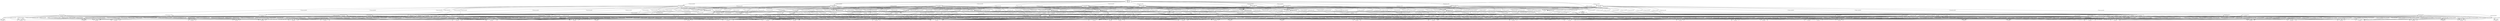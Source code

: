 digraph G {
	rankdir=TB;
	0 [label = "(B, A, C)\n(-, 2(a) + (b), -)\n(0, 0, 0)" shape=box];
	1 [label = "((a), (a) + (b), (a))\n(1, 0, 3)" shape=box];
	2 [label = "((a), (a) + (b), (b))\n(1, 0, 3)" shape=box];
	3 [label = "((a), (a) + (b), (c))\n(1, 0, 3)" shape=box];
	4 [label = "((b), (a) + (b), (a))\n(1, 0, 3)" shape=box];
	5 [label = "((b), (a) + (b), (b))\n(1, 0, 3)" shape=box];
	6 [label = "((b), (a) + (b), (c))\n(1, 0, 3)" shape=box];
	7 [label = "((c), (a) + (b), (a))\n(1, 0, 3)" shape=box];
	8 [label = "((c), (a) + (b), (b))\n(1, 0, 3)" shape=box];
	9 [label = "((c), (a) + (b), (c))\n(1, 0, 3)" shape=box];
	10 [label = "((a), 2(a), (a))\n(1, 0, 3)" shape=box];
	11 [label = "((a), 2(a), (b))\n(1, 0, 3)" shape=box];
	12 [label = "((a), 2(a), (c))\n(1, 0, 3)" shape=box];
	13 [label = "((b), 2(a), (a))\n(1, 0, 3)" shape=box];
	14 [label = "((b), 2(a), (b))\n(1, 0, 3)" shape=box];
	15 [label = "((b), 2(a), (c))\n(1, 0, 3)" shape=box];
	16 [label = "((c), 2(a), (a))\n(1, 0, 3)" shape=box];
	17 [label = "((c), 2(a), (b))\n(1, 0, 3)" shape=box];
	18 [label = "((c), 2(a), (c))\n(1, 0, 3)" shape=box];
	19 [label = "(2(a), (b), 2(a))\n(1, 0, 3)" shape=box];
	20 [label = "(2(a), (b), (a) + (b))\n(1, 0, 3)" shape=box];
	21 [label = "(2(a), (b), (a) + (c))\n(1, 0, 3)" shape=box];
	22 [label = "((a) + (b), (b), 2(a))\n(1, 0, 3)" shape=box];
	23 [label = "((a) + (b), (b), (a) + (b))\n(1, 0, 3)" shape=box];
	24 [label = "((a) + (b), (b), (a) + (c))\n(1, 0, 3)" shape=box];
	25 [label = "((a) + (c), (b), 2(a))\n(1, 0, 3)" shape=box];
	26 [label = "((a) + (c), (b), (a) + (b))\n(1, 0, 3)" shape=box];
	27 [label = "((a) + (c), (b), (a) + (c))\n(1, 0, 3)" shape=box];
	28 [label = "(2(a), (a), (a) + (b))\n(1, 0, 3)" shape=box];
	29 [label = "(2(a), (a), (a) + (c))\n(1, 0, 3)" shape=box];
	30 [label = "((a) + (b), (a), 2(a))\n(1, 0, 3)" shape=box];
	31 [label = "((a) + (b), (a), (a) + (b))\n(1, 0, 3)" shape=box];
	32 [label = "((a) + (b), (a), (a) + (c))\n(1, 0, 3)" shape=box];
	33 [label = "((a) + (c), (a), 2(a))\n(1, 0, 3)" shape=box];
	34 [label = "((a) + (c), (a), (a) + (b))\n(1, 0, 3)" shape=box];
	35 [label = "((a) + (c), (a), (a) + (c))\n(1, 0, 3)" shape=box];
	36 [label = "(2(a), (b), 2(b))\n(1, 0, 3)" shape=box];
	37 [label = "(2(a), (b), (b) + (c))\n(1, 0, 3)" shape=box];
	38 [label = "((a) + (b), (b), 2(b))\n(1, 0, 3)" shape=box];
	39 [label = "((a) + (b), (b), (b) + (c))\n(1, 0, 3)" shape=box];
	40 [label = "((a) + (c), (b), 2(b))\n(1, 0, 3)" shape=box];
	41 [label = "((a) + (c), (b), (b) + (c))\n(1, 0, 3)" shape=box];
	42 [label = "(2(a), (a), (b) + (c))\n(1, 0, 3)" shape=box];
	43 [label = "((a) + (b), (a), 2(b))\n(1, 0, 3)" shape=box];
	44 [label = "((a) + (b), (a), (b) + (c))\n(1, 0, 3)" shape=box];
	45 [label = "((a) + (c), (a), 2(b))\n(1, 0, 3)" shape=box];
	46 [label = "((a) + (c), (a), (b) + (c))\n(1, 0, 3)" shape=box];
	47 [label = "(2(a), (b), 2(c))\n(1, 0, 3)" shape=box];
	48 [label = "((a) + (b), (b), 2(c))\n(1, 0, 3)" shape=box];
	49 [label = "((a) + (c), (b), 2(c))\n(1, 0, 3)" shape=box];
	50 [label = "((a) + (b), (a), 2(c))\n(1, 0, 3)" shape=box];
	51 [label = "((a) + (c), (a), 2(c))\n(1, 0, 3)" shape=box];
	52 [label = "(2(b), (b), 2(a))\n(1, 0, 3)" shape=box];
	53 [label = "(2(b), (b), (a) + (b))\n(1, 0, 3)" shape=box];
	54 [label = "(2(b), (b), (a) + (c))\n(1, 0, 3)" shape=box];
	55 [label = "((b) + (c), (b), 2(a))\n(1, 0, 3)" shape=box];
	56 [label = "((b) + (c), (b), (a) + (b))\n(1, 0, 3)" shape=box];
	57 [label = "((b) + (c), (b), (a) + (c))\n(1, 0, 3)" shape=box];
	58 [label = "(2(b), (a), (a) + (b))\n(1, 0, 3)" shape=box];
	59 [label = "(2(b), (a), (a) + (c))\n(1, 0, 3)" shape=box];
	60 [label = "((b) + (c), (a), 2(a))\n(1, 0, 3)" shape=box];
	61 [label = "((b) + (c), (a), (a) + (b))\n(1, 0, 3)" shape=box];
	62 [label = "((b) + (c), (a), (a) + (c))\n(1, 0, 3)" shape=box];
	63 [label = "(2(b), (b), 2(b))\n(1, 0, 3)" shape=box];
	64 [label = "(2(b), (b), (b) + (c))\n(1, 0, 3)" shape=box];
	65 [label = "((b) + (c), (b), 2(b))\n(1, 0, 3)" shape=box];
	66 [label = "((b) + (c), (b), (b) + (c))\n(1, 0, 3)" shape=box];
	67 [label = "(2(b), (a), (b) + (c))\n(1, 0, 3)" shape=box];
	68 [label = "((b) + (c), (a), 2(b))\n(1, 0, 3)" shape=box];
	69 [label = "((b) + (c), (a), (b) + (c))\n(1, 0, 3)" shape=box];
	70 [label = "(2(b), (b), 2(c))\n(1, 0, 3)" shape=box];
	71 [label = "((b) + (c), (b), 2(c))\n(1, 0, 3)" shape=box];
	72 [label = "((b) + (c), (a), 2(c))\n(1, 0, 3)" shape=box];
	73 [label = "(2(c), (b), 2(a))\n(1, 0, 3)" shape=box];
	74 [label = "(2(c), (b), (a) + (b))\n(1, 0, 3)" shape=box];
	75 [label = "(2(c), (b), (a) + (c))\n(1, 0, 3)" shape=box];
	76 [label = "(2(c), (a), (a) + (b))\n(1, 0, 3)" shape=box];
	77 [label = "(2(c), (a), (a) + (c))\n(1, 0, 3)" shape=box];
	78 [label = "(2(c), (b), 2(b))\n(1, 0, 3)" shape=box];
	79 [label = "(2(c), (b), (b) + (c))\n(1, 0, 3)" shape=box];
	80 [label = "(2(c), (a), (b) + (c))\n(1, 0, 3)" shape=box];
	81 [label = "(2(c), (b), 2(c))\n(1, 0, 3)" shape=box];
	82 [label = "(3(a), -, 3(a))\n(1, 0, 3)" shape=box];
	83 [label = "(3(a), -, 2(a) + (b))\n(1, 0, 3)" shape=box];
	84 [label = "(3(a), -, 2(a) + (c))\n(1, 0, 3)" shape=box];
	85 [label = "(2(a) + (b), -, 3(a))\n(1, 0, 3)" shape=box];
	86 [label = "(2(a) + (b), -, 2(a) + (b))\n(1, 0, 3)" shape=box];
	87 [label = "(2(a) + (b), -, 2(a) + (c))\n(1, 0, 3)" shape=box];
	88 [label = "(2(a) + (c), -, 3(a))\n(1, 0, 3)" shape=box];
	89 [label = "(2(a) + (c), -, 2(a) + (b))\n(1, 0, 3)" shape=box];
	90 [label = "(2(a) + (c), -, 2(a) + (c))\n(1, 0, 3)" shape=box];
	91 [label = "(3(a), -, (a) + (b) + (c))\n(1, 0, 3)" shape=box];
	92 [label = "(2(a) + (b), -, (a) + (b) + (c))\n(1, 0, 3)" shape=box];
	93 [label = "(2(a) + (c), -, (a) + (b) + (c))\n(1, 0, 3)" shape=box];
	94 [label = "((a) + (b) + (c), -, 3(a))\n(1, 0, 3)" shape=box];
	95 [label = "((a) + (b) + (c), -, 2(a) + (b))\n(1, 0, 3)" shape=box];
	96 [label = "((a) + (b) + (c), -, 2(a) + (c))\n(1, 0, 3)" shape=box];
	97 [label = "((a) + (b) + (c), -, (a) + (b) + (c))\n(1, 0, 3)" shape=box];
	98 [label = "(3(a), -, 3(b))\n(1, 0, 3)" shape=box];
	99 [label = "(3(a), -, 2(b) + (c))\n(1, 0, 3)" shape=box];
	100 [label = "(2(a) + (b), -, 3(b))\n(1, 0, 3)" shape=box];
	101 [label = "(2(a) + (b), -, 2(b) + (c))\n(1, 0, 3)" shape=box];
	102 [label = "(2(a) + (c), -, 3(b))\n(1, 0, 3)" shape=box];
	103 [label = "(2(a) + (c), -, 2(b) + (c))\n(1, 0, 3)" shape=box];
	104 [label = "((a) + (b) + (c), -, 3(b))\n(1, 0, 3)" shape=box];
	105 [label = "((a) + (b) + (c), -, 2(b) + (c))\n(1, 0, 3)" shape=box];
	106 [label = "(3(a), -, 3(c))\n(1, 0, 3)" shape=box];
	107 [label = "(2(a) + (b), -, 3(c))\n(1, 0, 3)" shape=box];
	108 [label = "(2(a) + (c), -, 3(c))\n(1, 0, 3)" shape=box];
	109 [label = "((a) + (b) + (c), -, 3(c))\n(1, 0, 3)" shape=box];
	110 [label = "(3(b), -, 3(a))\n(1, 0, 3)" shape=box];
	111 [label = "(3(b), -, 2(a) + (b))\n(1, 0, 3)" shape=box];
	112 [label = "(3(b), -, 2(a) + (c))\n(1, 0, 3)" shape=box];
	113 [label = "(2(b) + (c), -, 3(a))\n(1, 0, 3)" shape=box];
	114 [label = "(2(b) + (c), -, 2(a) + (b))\n(1, 0, 3)" shape=box];
	115 [label = "(2(b) + (c), -, 2(a) + (c))\n(1, 0, 3)" shape=box];
	116 [label = "(3(b), -, (a) + (b) + (c))\n(1, 0, 3)" shape=box];
	117 [label = "(2(b) + (c), -, (a) + (b) + (c))\n(1, 0, 3)" shape=box];
	118 [label = "(3(b), -, 3(b))\n(1, 0, 3)" shape=box];
	119 [label = "(3(b), -, 2(b) + (c))\n(1, 0, 3)" shape=box];
	120 [label = "(2(b) + (c), -, 3(b))\n(1, 0, 3)" shape=box];
	121 [label = "(2(b) + (c), -, 2(b) + (c))\n(1, 0, 3)" shape=box];
	122 [label = "(3(b), -, 3(c))\n(1, 0, 3)" shape=box];
	123 [label = "(2(b) + (c), -, 3(c))\n(1, 0, 3)" shape=box];
	124 [label = "(3(c), -, 3(a))\n(1, 0, 3)" shape=box];
	125 [label = "(3(c), -, 2(a) + (b))\n(1, 0, 3)" shape=box];
	126 [label = "(3(c), -, 2(a) + (c))\n(1, 0, 3)" shape=box];
	127 [label = "(3(c), -, (a) + (b) + (c))\n(1, 0, 3)" shape=box];
	128 [label = "(3(c), -, 3(b))\n(1, 0, 3)" shape=box];
	129 [label = "(3(c), -, 2(b) + (c))\n(1, 0, 3)" shape=box];
	130 [label = "(3(c), -, 3(c))\n(1, 0, 3)" shape=box];
	0 -> 1 [label = "(T, (a/x, a/y, a/z))/2"];
	0 -> 2 [label = "(T, (a/x, a/y, b/z))/2"];
	0 -> 3 [label = "(T, (a/x, a/y, c/z))/2"];
	0 -> 4 [label = "(T, (a/x, b/y, a/z))/2"];
	0 -> 5 [label = "(T, (a/x, b/y, b/z))/2"];
	0 -> 6 [label = "(T, (a/x, b/y, c/z))/2"];
	0 -> 7 [label = "(T, (a/x, c/y, a/z))/2"];
	0 -> 8 [label = "(T, (a/x, c/y, b/z))/2"];
	0 -> 9 [label = "(T, (a/x, c/y, c/z))/2"];
	0 -> 10 [label = "(T, (b/x, a/y, a/z))/2"];
	0 -> 11 [label = "(T, (b/x, a/y, b/z))/2"];
	0 -> 12 [label = "(T, (b/x, a/y, c/z))/2"];
	0 -> 13 [label = "(T, (b/x, b/y, a/z))/2"];
	0 -> 14 [label = "(T, (b/x, b/y, b/z))/2"];
	0 -> 15 [label = "(T, (b/x, b/y, c/z))/2"];
	0 -> 16 [label = "(T, (b/x, c/y, a/z))/2"];
	0 -> 17 [label = "(T, (b/x, c/y, b/z))/2"];
	0 -> 18 [label = "(T, (b/x, c/y, c/z))/2"];
	1 -> 19 [label = "(T, (a/x, a/y, a/z))/3"];
	1 -> 20 [label = "(T, (a/x, a/y, b/z))/3"];
	1 -> 21 [label = "(T, (a/x, a/y, c/z))/3"];
	1 -> 22 [label = "(T, (a/x, b/y, a/z))/3"];
	1 -> 23 [label = "(T, (a/x, b/y, b/z))/3"];
	1 -> 24 [label = "(T, (a/x, b/y, c/z))/3"];
	1 -> 25 [label = "(T, (a/x, c/y, a/z))/3"];
	1 -> 26 [label = "(T, (a/x, c/y, b/z))/3"];
	1 -> 27 [label = "(T, (a/x, c/y, c/z))/3"];
	1 -> 10 [label = "(T, (b/x, a/y, a/z))/3"];
	1 -> 28 [label = "(T, (b/x, a/y, b/z))/3"];
	1 -> 29 [label = "(T, (b/x, a/y, c/z))/3"];
	1 -> 30 [label = "(T, (b/x, b/y, a/z))/3"];
	1 -> 31 [label = "(T, (b/x, b/y, b/z))/3"];
	1 -> 32 [label = "(T, (b/x, b/y, c/z))/3"];
	1 -> 33 [label = "(T, (b/x, c/y, a/z))/3"];
	1 -> 34 [label = "(T, (b/x, c/y, b/z))/3"];
	1 -> 35 [label = "(T, (b/x, c/y, c/z))/3"];
	2 -> 20 [label = "(T, (a/x, a/y, a/z))/3"];
	2 -> 36 [label = "(T, (a/x, a/y, b/z))/3"];
	2 -> 37 [label = "(T, (a/x, a/y, c/z))/3"];
	2 -> 23 [label = "(T, (a/x, b/y, a/z))/3"];
	2 -> 38 [label = "(T, (a/x, b/y, b/z))/3"];
	2 -> 39 [label = "(T, (a/x, b/y, c/z))/3"];
	2 -> 26 [label = "(T, (a/x, c/y, a/z))/3"];
	2 -> 40 [label = "(T, (a/x, c/y, b/z))/3"];
	2 -> 41 [label = "(T, (a/x, c/y, c/z))/3"];
	2 -> 28 [label = "(T, (b/x, a/y, a/z))/3"];
	2 -> 11 [label = "(T, (b/x, a/y, b/z))/3"];
	2 -> 42 [label = "(T, (b/x, a/y, c/z))/3"];
	2 -> 31 [label = "(T, (b/x, b/y, a/z))/3"];
	2 -> 43 [label = "(T, (b/x, b/y, b/z))/3"];
	2 -> 44 [label = "(T, (b/x, b/y, c/z))/3"];
	2 -> 34 [label = "(T, (b/x, c/y, a/z))/3"];
	2 -> 45 [label = "(T, (b/x, c/y, b/z))/3"];
	2 -> 46 [label = "(T, (b/x, c/y, c/z))/3"];
	3 -> 21 [label = "(T, (a/x, a/y, a/z))/3"];
	3 -> 37 [label = "(T, (a/x, a/y, b/z))/3"];
	3 -> 47 [label = "(T, (a/x, a/y, c/z))/3"];
	3 -> 24 [label = "(T, (a/x, b/y, a/z))/3"];
	3 -> 39 [label = "(T, (a/x, b/y, b/z))/3"];
	3 -> 48 [label = "(T, (a/x, b/y, c/z))/3"];
	3 -> 27 [label = "(T, (a/x, c/y, a/z))/3"];
	3 -> 41 [label = "(T, (a/x, c/y, b/z))/3"];
	3 -> 49 [label = "(T, (a/x, c/y, c/z))/3"];
	3 -> 29 [label = "(T, (b/x, a/y, a/z))/3"];
	3 -> 42 [label = "(T, (b/x, a/y, b/z))/3"];
	3 -> 12 [label = "(T, (b/x, a/y, c/z))/3"];
	3 -> 32 [label = "(T, (b/x, b/y, a/z))/3"];
	3 -> 44 [label = "(T, (b/x, b/y, b/z))/3"];
	3 -> 50 [label = "(T, (b/x, b/y, c/z))/3"];
	3 -> 35 [label = "(T, (b/x, c/y, a/z))/3"];
	3 -> 46 [label = "(T, (b/x, c/y, b/z))/3"];
	3 -> 51 [label = "(T, (b/x, c/y, c/z))/3"];
	4 -> 22 [label = "(T, (a/x, a/y, a/z))/3"];
	4 -> 23 [label = "(T, (a/x, a/y, b/z))/3"];
	4 -> 24 [label = "(T, (a/x, a/y, c/z))/3"];
	4 -> 52 [label = "(T, (a/x, b/y, a/z))/3"];
	4 -> 53 [label = "(T, (a/x, b/y, b/z))/3"];
	4 -> 54 [label = "(T, (a/x, b/y, c/z))/3"];
	4 -> 55 [label = "(T, (a/x, c/y, a/z))/3"];
	4 -> 56 [label = "(T, (a/x, c/y, b/z))/3"];
	4 -> 57 [label = "(T, (a/x, c/y, c/z))/3"];
	4 -> 30 [label = "(T, (b/x, a/y, a/z))/3"];
	4 -> 31 [label = "(T, (b/x, a/y, b/z))/3"];
	4 -> 32 [label = "(T, (b/x, a/y, c/z))/3"];
	4 -> 13 [label = "(T, (b/x, b/y, a/z))/3"];
	4 -> 58 [label = "(T, (b/x, b/y, b/z))/3"];
	4 -> 59 [label = "(T, (b/x, b/y, c/z))/3"];
	4 -> 60 [label = "(T, (b/x, c/y, a/z))/3"];
	4 -> 61 [label = "(T, (b/x, c/y, b/z))/3"];
	4 -> 62 [label = "(T, (b/x, c/y, c/z))/3"];
	5 -> 23 [label = "(T, (a/x, a/y, a/z))/3"];
	5 -> 38 [label = "(T, (a/x, a/y, b/z))/3"];
	5 -> 39 [label = "(T, (a/x, a/y, c/z))/3"];
	5 -> 53 [label = "(T, (a/x, b/y, a/z))/3"];
	5 -> 63 [label = "(T, (a/x, b/y, b/z))/3"];
	5 -> 64 [label = "(T, (a/x, b/y, c/z))/3"];
	5 -> 56 [label = "(T, (a/x, c/y, a/z))/3"];
	5 -> 65 [label = "(T, (a/x, c/y, b/z))/3"];
	5 -> 66 [label = "(T, (a/x, c/y, c/z))/3"];
	5 -> 31 [label = "(T, (b/x, a/y, a/z))/3"];
	5 -> 43 [label = "(T, (b/x, a/y, b/z))/3"];
	5 -> 44 [label = "(T, (b/x, a/y, c/z))/3"];
	5 -> 58 [label = "(T, (b/x, b/y, a/z))/3"];
	5 -> 14 [label = "(T, (b/x, b/y, b/z))/3"];
	5 -> 67 [label = "(T, (b/x, b/y, c/z))/3"];
	5 -> 61 [label = "(T, (b/x, c/y, a/z))/3"];
	5 -> 68 [label = "(T, (b/x, c/y, b/z))/3"];
	5 -> 69 [label = "(T, (b/x, c/y, c/z))/3"];
	6 -> 24 [label = "(T, (a/x, a/y, a/z))/3"];
	6 -> 39 [label = "(T, (a/x, a/y, b/z))/3"];
	6 -> 48 [label = "(T, (a/x, a/y, c/z))/3"];
	6 -> 54 [label = "(T, (a/x, b/y, a/z))/3"];
	6 -> 64 [label = "(T, (a/x, b/y, b/z))/3"];
	6 -> 70 [label = "(T, (a/x, b/y, c/z))/3"];
	6 -> 57 [label = "(T, (a/x, c/y, a/z))/3"];
	6 -> 66 [label = "(T, (a/x, c/y, b/z))/3"];
	6 -> 71 [label = "(T, (a/x, c/y, c/z))/3"];
	6 -> 32 [label = "(T, (b/x, a/y, a/z))/3"];
	6 -> 44 [label = "(T, (b/x, a/y, b/z))/3"];
	6 -> 50 [label = "(T, (b/x, a/y, c/z))/3"];
	6 -> 59 [label = "(T, (b/x, b/y, a/z))/3"];
	6 -> 67 [label = "(T, (b/x, b/y, b/z))/3"];
	6 -> 15 [label = "(T, (b/x, b/y, c/z))/3"];
	6 -> 62 [label = "(T, (b/x, c/y, a/z))/3"];
	6 -> 69 [label = "(T, (b/x, c/y, b/z))/3"];
	6 -> 72 [label = "(T, (b/x, c/y, c/z))/3"];
	7 -> 25 [label = "(T, (a/x, a/y, a/z))/3"];
	7 -> 26 [label = "(T, (a/x, a/y, b/z))/3"];
	7 -> 27 [label = "(T, (a/x, a/y, c/z))/3"];
	7 -> 55 [label = "(T, (a/x, b/y, a/z))/3"];
	7 -> 56 [label = "(T, (a/x, b/y, b/z))/3"];
	7 -> 57 [label = "(T, (a/x, b/y, c/z))/3"];
	7 -> 73 [label = "(T, (a/x, c/y, a/z))/3"];
	7 -> 74 [label = "(T, (a/x, c/y, b/z))/3"];
	7 -> 75 [label = "(T, (a/x, c/y, c/z))/3"];
	7 -> 33 [label = "(T, (b/x, a/y, a/z))/3"];
	7 -> 34 [label = "(T, (b/x, a/y, b/z))/3"];
	7 -> 35 [label = "(T, (b/x, a/y, c/z))/3"];
	7 -> 60 [label = "(T, (b/x, b/y, a/z))/3"];
	7 -> 61 [label = "(T, (b/x, b/y, b/z))/3"];
	7 -> 62 [label = "(T, (b/x, b/y, c/z))/3"];
	7 -> 16 [label = "(T, (b/x, c/y, a/z))/3"];
	7 -> 76 [label = "(T, (b/x, c/y, b/z))/3"];
	7 -> 77 [label = "(T, (b/x, c/y, c/z))/3"];
	8 -> 26 [label = "(T, (a/x, a/y, a/z))/3"];
	8 -> 40 [label = "(T, (a/x, a/y, b/z))/3"];
	8 -> 41 [label = "(T, (a/x, a/y, c/z))/3"];
	8 -> 56 [label = "(T, (a/x, b/y, a/z))/3"];
	8 -> 65 [label = "(T, (a/x, b/y, b/z))/3"];
	8 -> 66 [label = "(T, (a/x, b/y, c/z))/3"];
	8 -> 74 [label = "(T, (a/x, c/y, a/z))/3"];
	8 -> 78 [label = "(T, (a/x, c/y, b/z))/3"];
	8 -> 79 [label = "(T, (a/x, c/y, c/z))/3"];
	8 -> 34 [label = "(T, (b/x, a/y, a/z))/3"];
	8 -> 45 [label = "(T, (b/x, a/y, b/z))/3"];
	8 -> 46 [label = "(T, (b/x, a/y, c/z))/3"];
	8 -> 61 [label = "(T, (b/x, b/y, a/z))/3"];
	8 -> 68 [label = "(T, (b/x, b/y, b/z))/3"];
	8 -> 69 [label = "(T, (b/x, b/y, c/z))/3"];
	8 -> 76 [label = "(T, (b/x, c/y, a/z))/3"];
	8 -> 17 [label = "(T, (b/x, c/y, b/z))/3"];
	8 -> 80 [label = "(T, (b/x, c/y, c/z))/3"];
	9 -> 27 [label = "(T, (a/x, a/y, a/z))/3"];
	9 -> 41 [label = "(T, (a/x, a/y, b/z))/3"];
	9 -> 49 [label = "(T, (a/x, a/y, c/z))/3"];
	9 -> 57 [label = "(T, (a/x, b/y, a/z))/3"];
	9 -> 66 [label = "(T, (a/x, b/y, b/z))/3"];
	9 -> 71 [label = "(T, (a/x, b/y, c/z))/3"];
	9 -> 75 [label = "(T, (a/x, c/y, a/z))/3"];
	9 -> 79 [label = "(T, (a/x, c/y, b/z))/3"];
	9 -> 81 [label = "(T, (a/x, c/y, c/z))/3"];
	9 -> 35 [label = "(T, (b/x, a/y, a/z))/3"];
	9 -> 46 [label = "(T, (b/x, a/y, b/z))/3"];
	9 -> 51 [label = "(T, (b/x, a/y, c/z))/3"];
	9 -> 62 [label = "(T, (b/x, b/y, a/z))/3"];
	9 -> 69 [label = "(T, (b/x, b/y, b/z))/3"];
	9 -> 72 [label = "(T, (b/x, b/y, c/z))/3"];
	9 -> 77 [label = "(T, (b/x, c/y, a/z))/3"];
	9 -> 80 [label = "(T, (b/x, c/y, b/z))/3"];
	9 -> 18 [label = "(T, (b/x, c/y, c/z))/3"];
	10 -> 10 [label = "(T, (a/x, a/y, a/z))/3"];
	10 -> 28 [label = "(T, (a/x, a/y, b/z))/3"];
	10 -> 29 [label = "(T, (a/x, a/y, c/z))/3"];
	10 -> 30 [label = "(T, (a/x, b/y, a/z))/3"];
	10 -> 31 [label = "(T, (a/x, b/y, b/z))/3"];
	10 -> 32 [label = "(T, (a/x, b/y, c/z))/3"];
	10 -> 33 [label = "(T, (a/x, c/y, a/z))/3"];
	10 -> 34 [label = "(T, (a/x, c/y, b/z))/3"];
	10 -> 35 [label = "(T, (a/x, c/y, c/z))/3"];
	11 -> 28 [label = "(T, (a/x, a/y, a/z))/3"];
	11 -> 11 [label = "(T, (a/x, a/y, b/z))/3"];
	11 -> 42 [label = "(T, (a/x, a/y, c/z))/3"];
	11 -> 31 [label = "(T, (a/x, b/y, a/z))/3"];
	11 -> 43 [label = "(T, (a/x, b/y, b/z))/3"];
	11 -> 44 [label = "(T, (a/x, b/y, c/z))/3"];
	11 -> 34 [label = "(T, (a/x, c/y, a/z))/3"];
	11 -> 45 [label = "(T, (a/x, c/y, b/z))/3"];
	11 -> 46 [label = "(T, (a/x, c/y, c/z))/3"];
	12 -> 29 [label = "(T, (a/x, a/y, a/z))/3"];
	12 -> 42 [label = "(T, (a/x, a/y, b/z))/3"];
	12 -> 12 [label = "(T, (a/x, a/y, c/z))/3"];
	12 -> 32 [label = "(T, (a/x, b/y, a/z))/3"];
	12 -> 44 [label = "(T, (a/x, b/y, b/z))/3"];
	12 -> 50 [label = "(T, (a/x, b/y, c/z))/3"];
	12 -> 35 [label = "(T, (a/x, c/y, a/z))/3"];
	12 -> 46 [label = "(T, (a/x, c/y, b/z))/3"];
	12 -> 51 [label = "(T, (a/x, c/y, c/z))/3"];
	13 -> 30 [label = "(T, (a/x, a/y, a/z))/3"];
	13 -> 31 [label = "(T, (a/x, a/y, b/z))/3"];
	13 -> 32 [label = "(T, (a/x, a/y, c/z))/3"];
	13 -> 13 [label = "(T, (a/x, b/y, a/z))/3"];
	13 -> 58 [label = "(T, (a/x, b/y, b/z))/3"];
	13 -> 59 [label = "(T, (a/x, b/y, c/z))/3"];
	13 -> 60 [label = "(T, (a/x, c/y, a/z))/3"];
	13 -> 61 [label = "(T, (a/x, c/y, b/z))/3"];
	13 -> 62 [label = "(T, (a/x, c/y, c/z))/3"];
	14 -> 31 [label = "(T, (a/x, a/y, a/z))/3"];
	14 -> 43 [label = "(T, (a/x, a/y, b/z))/3"];
	14 -> 44 [label = "(T, (a/x, a/y, c/z))/3"];
	14 -> 58 [label = "(T, (a/x, b/y, a/z))/3"];
	14 -> 14 [label = "(T, (a/x, b/y, b/z))/3"];
	14 -> 67 [label = "(T, (a/x, b/y, c/z))/3"];
	14 -> 61 [label = "(T, (a/x, c/y, a/z))/3"];
	14 -> 68 [label = "(T, (a/x, c/y, b/z))/3"];
	14 -> 69 [label = "(T, (a/x, c/y, c/z))/3"];
	15 -> 32 [label = "(T, (a/x, a/y, a/z))/3"];
	15 -> 44 [label = "(T, (a/x, a/y, b/z))/3"];
	15 -> 50 [label = "(T, (a/x, a/y, c/z))/3"];
	15 -> 59 [label = "(T, (a/x, b/y, a/z))/3"];
	15 -> 67 [label = "(T, (a/x, b/y, b/z))/3"];
	15 -> 15 [label = "(T, (a/x, b/y, c/z))/3"];
	15 -> 62 [label = "(T, (a/x, c/y, a/z))/3"];
	15 -> 69 [label = "(T, (a/x, c/y, b/z))/3"];
	15 -> 72 [label = "(T, (a/x, c/y, c/z))/3"];
	16 -> 33 [label = "(T, (a/x, a/y, a/z))/3"];
	16 -> 34 [label = "(T, (a/x, a/y, b/z))/3"];
	16 -> 35 [label = "(T, (a/x, a/y, c/z))/3"];
	16 -> 60 [label = "(T, (a/x, b/y, a/z))/3"];
	16 -> 61 [label = "(T, (a/x, b/y, b/z))/3"];
	16 -> 62 [label = "(T, (a/x, b/y, c/z))/3"];
	16 -> 16 [label = "(T, (a/x, c/y, a/z))/3"];
	16 -> 76 [label = "(T, (a/x, c/y, b/z))/3"];
	16 -> 77 [label = "(T, (a/x, c/y, c/z))/3"];
	17 -> 34 [label = "(T, (a/x, a/y, a/z))/3"];
	17 -> 45 [label = "(T, (a/x, a/y, b/z))/3"];
	17 -> 46 [label = "(T, (a/x, a/y, c/z))/3"];
	17 -> 61 [label = "(T, (a/x, b/y, a/z))/3"];
	17 -> 68 [label = "(T, (a/x, b/y, b/z))/3"];
	17 -> 69 [label = "(T, (a/x, b/y, c/z))/3"];
	17 -> 76 [label = "(T, (a/x, c/y, a/z))/3"];
	17 -> 17 [label = "(T, (a/x, c/y, b/z))/3"];
	17 -> 80 [label = "(T, (a/x, c/y, c/z))/3"];
	18 -> 35 [label = "(T, (a/x, a/y, a/z))/3"];
	18 -> 46 [label = "(T, (a/x, a/y, b/z))/3"];
	18 -> 51 [label = "(T, (a/x, a/y, c/z))/3"];
	18 -> 62 [label = "(T, (a/x, b/y, a/z))/3"];
	18 -> 69 [label = "(T, (a/x, b/y, b/z))/3"];
	18 -> 72 [label = "(T, (a/x, b/y, c/z))/3"];
	18 -> 77 [label = "(T, (a/x, c/y, a/z))/3"];
	18 -> 80 [label = "(T, (a/x, c/y, b/z))/3"];
	18 -> 18 [label = "(T, (a/x, c/y, c/z))/3"];
	19 -> 82 [label = "(T, (b/x, a/y, a/z))/3"];
	19 -> 83 [label = "(T, (b/x, a/y, b/z))/3"];
	19 -> 84 [label = "(T, (b/x, a/y, c/z))/3"];
	19 -> 85 [label = "(T, (b/x, b/y, a/z))/3"];
	19 -> 86 [label = "(T, (b/x, b/y, b/z))/3"];
	19 -> 87 [label = "(T, (b/x, b/y, c/z))/3"];
	19 -> 88 [label = "(T, (b/x, c/y, a/z))/3"];
	19 -> 89 [label = "(T, (b/x, c/y, b/z))/3"];
	19 -> 90 [label = "(T, (b/x, c/y, c/z))/3"];
	20 -> 83 [label = "(T, (b/x, a/y, a/z))/3"];
	20 -> 91 [label = "(T, (b/x, a/y, c/z))/3"];
	20 -> 86 [label = "(T, (b/x, b/y, a/z))/3"];
	20 -> 92 [label = "(T, (b/x, b/y, c/z))/3"];
	20 -> 89 [label = "(T, (b/x, c/y, a/z))/3"];
	20 -> 93 [label = "(T, (b/x, c/y, c/z))/3"];
	21 -> 84 [label = "(T, (b/x, a/y, a/z))/3"];
	21 -> 91 [label = "(T, (b/x, a/y, b/z))/3"];
	21 -> 87 [label = "(T, (b/x, b/y, a/z))/3"];
	21 -> 92 [label = "(T, (b/x, b/y, b/z))/3"];
	21 -> 90 [label = "(T, (b/x, c/y, a/z))/3"];
	21 -> 93 [label = "(T, (b/x, c/y, b/z))/3"];
	22 -> 85 [label = "(T, (b/x, a/y, a/z))/3"];
	22 -> 86 [label = "(T, (b/x, a/y, b/z))/3"];
	22 -> 87 [label = "(T, (b/x, a/y, c/z))/3"];
	22 -> 94 [label = "(T, (b/x, c/y, a/z))/3"];
	22 -> 95 [label = "(T, (b/x, c/y, b/z))/3"];
	22 -> 96 [label = "(T, (b/x, c/y, c/z))/3"];
	23 -> 86 [label = "(T, (b/x, a/y, a/z))/3"];
	23 -> 92 [label = "(T, (b/x, a/y, c/z))/3"];
	23 -> 95 [label = "(T, (b/x, c/y, a/z))/3"];
	23 -> 97 [label = "(T, (b/x, c/y, c/z))/3"];
	24 -> 87 [label = "(T, (b/x, a/y, a/z))/3"];
	24 -> 92 [label = "(T, (b/x, a/y, b/z))/3"];
	24 -> 96 [label = "(T, (b/x, c/y, a/z))/3"];
	24 -> 97 [label = "(T, (b/x, c/y, b/z))/3"];
	25 -> 88 [label = "(T, (b/x, a/y, a/z))/3"];
	25 -> 89 [label = "(T, (b/x, a/y, b/z))/3"];
	25 -> 90 [label = "(T, (b/x, a/y, c/z))/3"];
	25 -> 94 [label = "(T, (b/x, b/y, a/z))/3"];
	25 -> 95 [label = "(T, (b/x, b/y, b/z))/3"];
	25 -> 96 [label = "(T, (b/x, b/y, c/z))/3"];
	26 -> 89 [label = "(T, (b/x, a/y, a/z))/3"];
	26 -> 93 [label = "(T, (b/x, a/y, c/z))/3"];
	26 -> 95 [label = "(T, (b/x, b/y, a/z))/3"];
	26 -> 97 [label = "(T, (b/x, b/y, c/z))/3"];
	27 -> 90 [label = "(T, (b/x, a/y, a/z))/3"];
	27 -> 93 [label = "(T, (b/x, a/y, b/z))/3"];
	27 -> 96 [label = "(T, (b/x, b/y, a/z))/3"];
	27 -> 97 [label = "(T, (b/x, b/y, b/z))/3"];
	28 -> 83 [label = "(T, (a/x, a/y, a/z))/3"];
	28 -> 91 [label = "(T, (a/x, a/y, c/z))/3"];
	28 -> 86 [label = "(T, (a/x, b/y, a/z))/3"];
	28 -> 92 [label = "(T, (a/x, b/y, c/z))/3"];
	28 -> 89 [label = "(T, (a/x, c/y, a/z))/3"];
	28 -> 93 [label = "(T, (a/x, c/y, c/z))/3"];
	29 -> 84 [label = "(T, (a/x, a/y, a/z))/3"];
	29 -> 91 [label = "(T, (a/x, a/y, b/z))/3"];
	29 -> 87 [label = "(T, (a/x, b/y, a/z))/3"];
	29 -> 92 [label = "(T, (a/x, b/y, b/z))/3"];
	29 -> 90 [label = "(T, (a/x, c/y, a/z))/3"];
	29 -> 93 [label = "(T, (a/x, c/y, b/z))/3"];
	30 -> 85 [label = "(T, (a/x, a/y, a/z))/3"];
	30 -> 86 [label = "(T, (a/x, a/y, b/z))/3"];
	30 -> 87 [label = "(T, (a/x, a/y, c/z))/3"];
	30 -> 94 [label = "(T, (a/x, c/y, a/z))/3"];
	30 -> 95 [label = "(T, (a/x, c/y, b/z))/3"];
	30 -> 96 [label = "(T, (a/x, c/y, c/z))/3"];
	31 -> 86 [label = "(T, (a/x, a/y, a/z))/3"];
	31 -> 92 [label = "(T, (a/x, a/y, c/z))/3"];
	31 -> 95 [label = "(T, (a/x, c/y, a/z))/3"];
	31 -> 97 [label = "(T, (a/x, c/y, c/z))/3"];
	32 -> 87 [label = "(T, (a/x, a/y, a/z))/3"];
	32 -> 92 [label = "(T, (a/x, a/y, b/z))/3"];
	32 -> 96 [label = "(T, (a/x, c/y, a/z))/3"];
	32 -> 97 [label = "(T, (a/x, c/y, b/z))/3"];
	33 -> 88 [label = "(T, (a/x, a/y, a/z))/3"];
	33 -> 89 [label = "(T, (a/x, a/y, b/z))/3"];
	33 -> 90 [label = "(T, (a/x, a/y, c/z))/3"];
	33 -> 94 [label = "(T, (a/x, b/y, a/z))/3"];
	33 -> 95 [label = "(T, (a/x, b/y, b/z))/3"];
	33 -> 96 [label = "(T, (a/x, b/y, c/z))/3"];
	34 -> 89 [label = "(T, (a/x, a/y, a/z))/3"];
	34 -> 93 [label = "(T, (a/x, a/y, c/z))/3"];
	34 -> 95 [label = "(T, (a/x, b/y, a/z))/3"];
	34 -> 97 [label = "(T, (a/x, b/y, c/z))/3"];
	35 -> 90 [label = "(T, (a/x, a/y, a/z))/3"];
	35 -> 93 [label = "(T, (a/x, a/y, b/z))/3"];
	35 -> 96 [label = "(T, (a/x, b/y, a/z))/3"];
	35 -> 97 [label = "(T, (a/x, b/y, b/z))/3"];
	36 -> 83 [label = "(T, (b/x, a/y, a/z))/3"];
	36 -> 98 [label = "(T, (b/x, a/y, b/z))/3"];
	36 -> 99 [label = "(T, (b/x, a/y, c/z))/3"];
	36 -> 86 [label = "(T, (b/x, b/y, a/z))/3"];
	36 -> 100 [label = "(T, (b/x, b/y, b/z))/3"];
	36 -> 101 [label = "(T, (b/x, b/y, c/z))/3"];
	36 -> 89 [label = "(T, (b/x, c/y, a/z))/3"];
	36 -> 102 [label = "(T, (b/x, c/y, b/z))/3"];
	36 -> 103 [label = "(T, (b/x, c/y, c/z))/3"];
	37 -> 91 [label = "(T, (b/x, a/y, a/z))/3"];
	37 -> 99 [label = "(T, (b/x, a/y, b/z))/3"];
	37 -> 92 [label = "(T, (b/x, b/y, a/z))/3"];
	37 -> 101 [label = "(T, (b/x, b/y, b/z))/3"];
	37 -> 93 [label = "(T, (b/x, c/y, a/z))/3"];
	37 -> 103 [label = "(T, (b/x, c/y, b/z))/3"];
	38 -> 86 [label = "(T, (b/x, a/y, a/z))/3"];
	38 -> 100 [label = "(T, (b/x, a/y, b/z))/3"];
	38 -> 101 [label = "(T, (b/x, a/y, c/z))/3"];
	38 -> 95 [label = "(T, (b/x, c/y, a/z))/3"];
	38 -> 104 [label = "(T, (b/x, c/y, b/z))/3"];
	38 -> 105 [label = "(T, (b/x, c/y, c/z))/3"];
	39 -> 92 [label = "(T, (b/x, a/y, a/z))/3"];
	39 -> 101 [label = "(T, (b/x, a/y, b/z))/3"];
	39 -> 97 [label = "(T, (b/x, c/y, a/z))/3"];
	39 -> 105 [label = "(T, (b/x, c/y, b/z))/3"];
	40 -> 89 [label = "(T, (b/x, a/y, a/z))/3"];
	40 -> 102 [label = "(T, (b/x, a/y, b/z))/3"];
	40 -> 103 [label = "(T, (b/x, a/y, c/z))/3"];
	40 -> 95 [label = "(T, (b/x, b/y, a/z))/3"];
	40 -> 104 [label = "(T, (b/x, b/y, b/z))/3"];
	40 -> 105 [label = "(T, (b/x, b/y, c/z))/3"];
	41 -> 93 [label = "(T, (b/x, a/y, a/z))/3"];
	41 -> 103 [label = "(T, (b/x, a/y, b/z))/3"];
	41 -> 97 [label = "(T, (b/x, b/y, a/z))/3"];
	41 -> 105 [label = "(T, (b/x, b/y, b/z))/3"];
	42 -> 91 [label = "(T, (a/x, a/y, a/z))/3"];
	42 -> 99 [label = "(T, (a/x, a/y, b/z))/3"];
	42 -> 92 [label = "(T, (a/x, b/y, a/z))/3"];
	42 -> 101 [label = "(T, (a/x, b/y, b/z))/3"];
	42 -> 93 [label = "(T, (a/x, c/y, a/z))/3"];
	42 -> 103 [label = "(T, (a/x, c/y, b/z))/3"];
	43 -> 86 [label = "(T, (a/x, a/y, a/z))/3"];
	43 -> 100 [label = "(T, (a/x, a/y, b/z))/3"];
	43 -> 101 [label = "(T, (a/x, a/y, c/z))/3"];
	43 -> 95 [label = "(T, (a/x, c/y, a/z))/3"];
	43 -> 104 [label = "(T, (a/x, c/y, b/z))/3"];
	43 -> 105 [label = "(T, (a/x, c/y, c/z))/3"];
	44 -> 92 [label = "(T, (a/x, a/y, a/z))/3"];
	44 -> 101 [label = "(T, (a/x, a/y, b/z))/3"];
	44 -> 97 [label = "(T, (a/x, c/y, a/z))/3"];
	44 -> 105 [label = "(T, (a/x, c/y, b/z))/3"];
	45 -> 89 [label = "(T, (a/x, a/y, a/z))/3"];
	45 -> 102 [label = "(T, (a/x, a/y, b/z))/3"];
	45 -> 103 [label = "(T, (a/x, a/y, c/z))/3"];
	45 -> 95 [label = "(T, (a/x, b/y, a/z))/3"];
	45 -> 104 [label = "(T, (a/x, b/y, b/z))/3"];
	45 -> 105 [label = "(T, (a/x, b/y, c/z))/3"];
	46 -> 93 [label = "(T, (a/x, a/y, a/z))/3"];
	46 -> 103 [label = "(T, (a/x, a/y, b/z))/3"];
	46 -> 97 [label = "(T, (a/x, b/y, a/z))/3"];
	46 -> 105 [label = "(T, (a/x, b/y, b/z))/3"];
	47 -> 84 [label = "(T, (b/x, a/y, a/z))/3"];
	47 -> 99 [label = "(T, (b/x, a/y, b/z))/3"];
	47 -> 106 [label = "(T, (b/x, a/y, c/z))/3"];
	47 -> 87 [label = "(T, (b/x, b/y, a/z))/3"];
	47 -> 101 [label = "(T, (b/x, b/y, b/z))/3"];
	47 -> 107 [label = "(T, (b/x, b/y, c/z))/3"];
	47 -> 90 [label = "(T, (b/x, c/y, a/z))/3"];
	47 -> 103 [label = "(T, (b/x, c/y, b/z))/3"];
	47 -> 108 [label = "(T, (b/x, c/y, c/z))/3"];
	48 -> 87 [label = "(T, (b/x, a/y, a/z))/3"];
	48 -> 101 [label = "(T, (b/x, a/y, b/z))/3"];
	48 -> 107 [label = "(T, (b/x, a/y, c/z))/3"];
	48 -> 96 [label = "(T, (b/x, c/y, a/z))/3"];
	48 -> 105 [label = "(T, (b/x, c/y, b/z))/3"];
	48 -> 109 [label = "(T, (b/x, c/y, c/z))/3"];
	49 -> 90 [label = "(T, (b/x, a/y, a/z))/3"];
	49 -> 103 [label = "(T, (b/x, a/y, b/z))/3"];
	49 -> 108 [label = "(T, (b/x, a/y, c/z))/3"];
	49 -> 96 [label = "(T, (b/x, b/y, a/z))/3"];
	49 -> 105 [label = "(T, (b/x, b/y, b/z))/3"];
	49 -> 109 [label = "(T, (b/x, b/y, c/z))/3"];
	50 -> 87 [label = "(T, (a/x, a/y, a/z))/3"];
	50 -> 101 [label = "(T, (a/x, a/y, b/z))/3"];
	50 -> 107 [label = "(T, (a/x, a/y, c/z))/3"];
	50 -> 96 [label = "(T, (a/x, c/y, a/z))/3"];
	50 -> 105 [label = "(T, (a/x, c/y, b/z))/3"];
	50 -> 109 [label = "(T, (a/x, c/y, c/z))/3"];
	51 -> 90 [label = "(T, (a/x, a/y, a/z))/3"];
	51 -> 103 [label = "(T, (a/x, a/y, b/z))/3"];
	51 -> 108 [label = "(T, (a/x, a/y, c/z))/3"];
	51 -> 96 [label = "(T, (a/x, b/y, a/z))/3"];
	51 -> 105 [label = "(T, (a/x, b/y, b/z))/3"];
	51 -> 109 [label = "(T, (a/x, b/y, c/z))/3"];
	52 -> 85 [label = "(T, (b/x, a/y, a/z))/3"];
	52 -> 86 [label = "(T, (b/x, a/y, b/z))/3"];
	52 -> 87 [label = "(T, (b/x, a/y, c/z))/3"];
	52 -> 110 [label = "(T, (b/x, b/y, a/z))/3"];
	52 -> 111 [label = "(T, (b/x, b/y, b/z))/3"];
	52 -> 112 [label = "(T, (b/x, b/y, c/z))/3"];
	52 -> 113 [label = "(T, (b/x, c/y, a/z))/3"];
	52 -> 114 [label = "(T, (b/x, c/y, b/z))/3"];
	52 -> 115 [label = "(T, (b/x, c/y, c/z))/3"];
	53 -> 86 [label = "(T, (b/x, a/y, a/z))/3"];
	53 -> 92 [label = "(T, (b/x, a/y, c/z))/3"];
	53 -> 111 [label = "(T, (b/x, b/y, a/z))/3"];
	53 -> 116 [label = "(T, (b/x, b/y, c/z))/3"];
	53 -> 114 [label = "(T, (b/x, c/y, a/z))/3"];
	53 -> 117 [label = "(T, (b/x, c/y, c/z))/3"];
	54 -> 87 [label = "(T, (b/x, a/y, a/z))/3"];
	54 -> 92 [label = "(T, (b/x, a/y, b/z))/3"];
	54 -> 112 [label = "(T, (b/x, b/y, a/z))/3"];
	54 -> 116 [label = "(T, (b/x, b/y, b/z))/3"];
	54 -> 115 [label = "(T, (b/x, c/y, a/z))/3"];
	54 -> 117 [label = "(T, (b/x, c/y, b/z))/3"];
	55 -> 94 [label = "(T, (b/x, a/y, a/z))/3"];
	55 -> 95 [label = "(T, (b/x, a/y, b/z))/3"];
	55 -> 96 [label = "(T, (b/x, a/y, c/z))/3"];
	55 -> 113 [label = "(T, (b/x, b/y, a/z))/3"];
	55 -> 114 [label = "(T, (b/x, b/y, b/z))/3"];
	55 -> 115 [label = "(T, (b/x, b/y, c/z))/3"];
	56 -> 95 [label = "(T, (b/x, a/y, a/z))/3"];
	56 -> 97 [label = "(T, (b/x, a/y, c/z))/3"];
	56 -> 114 [label = "(T, (b/x, b/y, a/z))/3"];
	56 -> 117 [label = "(T, (b/x, b/y, c/z))/3"];
	57 -> 96 [label = "(T, (b/x, a/y, a/z))/3"];
	57 -> 97 [label = "(T, (b/x, a/y, b/z))/3"];
	57 -> 115 [label = "(T, (b/x, b/y, a/z))/3"];
	57 -> 117 [label = "(T, (b/x, b/y, b/z))/3"];
	58 -> 86 [label = "(T, (a/x, a/y, a/z))/3"];
	58 -> 92 [label = "(T, (a/x, a/y, c/z))/3"];
	58 -> 111 [label = "(T, (a/x, b/y, a/z))/3"];
	58 -> 116 [label = "(T, (a/x, b/y, c/z))/3"];
	58 -> 114 [label = "(T, (a/x, c/y, a/z))/3"];
	58 -> 117 [label = "(T, (a/x, c/y, c/z))/3"];
	59 -> 87 [label = "(T, (a/x, a/y, a/z))/3"];
	59 -> 92 [label = "(T, (a/x, a/y, b/z))/3"];
	59 -> 112 [label = "(T, (a/x, b/y, a/z))/3"];
	59 -> 116 [label = "(T, (a/x, b/y, b/z))/3"];
	59 -> 115 [label = "(T, (a/x, c/y, a/z))/3"];
	59 -> 117 [label = "(T, (a/x, c/y, b/z))/3"];
	60 -> 94 [label = "(T, (a/x, a/y, a/z))/3"];
	60 -> 95 [label = "(T, (a/x, a/y, b/z))/3"];
	60 -> 96 [label = "(T, (a/x, a/y, c/z))/3"];
	60 -> 113 [label = "(T, (a/x, b/y, a/z))/3"];
	60 -> 114 [label = "(T, (a/x, b/y, b/z))/3"];
	60 -> 115 [label = "(T, (a/x, b/y, c/z))/3"];
	61 -> 95 [label = "(T, (a/x, a/y, a/z))/3"];
	61 -> 97 [label = "(T, (a/x, a/y, c/z))/3"];
	61 -> 114 [label = "(T, (a/x, b/y, a/z))/3"];
	61 -> 117 [label = "(T, (a/x, b/y, c/z))/3"];
	62 -> 96 [label = "(T, (a/x, a/y, a/z))/3"];
	62 -> 97 [label = "(T, (a/x, a/y, b/z))/3"];
	62 -> 115 [label = "(T, (a/x, b/y, a/z))/3"];
	62 -> 117 [label = "(T, (a/x, b/y, b/z))/3"];
	63 -> 86 [label = "(T, (b/x, a/y, a/z))/3"];
	63 -> 100 [label = "(T, (b/x, a/y, b/z))/3"];
	63 -> 101 [label = "(T, (b/x, a/y, c/z))/3"];
	63 -> 111 [label = "(T, (b/x, b/y, a/z))/3"];
	63 -> 118 [label = "(T, (b/x, b/y, b/z))/3"];
	63 -> 119 [label = "(T, (b/x, b/y, c/z))/3"];
	63 -> 114 [label = "(T, (b/x, c/y, a/z))/3"];
	63 -> 120 [label = "(T, (b/x, c/y, b/z))/3"];
	63 -> 121 [label = "(T, (b/x, c/y, c/z))/3"];
	64 -> 92 [label = "(T, (b/x, a/y, a/z))/3"];
	64 -> 101 [label = "(T, (b/x, a/y, b/z))/3"];
	64 -> 116 [label = "(T, (b/x, b/y, a/z))/3"];
	64 -> 119 [label = "(T, (b/x, b/y, b/z))/3"];
	64 -> 117 [label = "(T, (b/x, c/y, a/z))/3"];
	64 -> 121 [label = "(T, (b/x, c/y, b/z))/3"];
	65 -> 95 [label = "(T, (b/x, a/y, a/z))/3"];
	65 -> 104 [label = "(T, (b/x, a/y, b/z))/3"];
	65 -> 105 [label = "(T, (b/x, a/y, c/z))/3"];
	65 -> 114 [label = "(T, (b/x, b/y, a/z))/3"];
	65 -> 120 [label = "(T, (b/x, b/y, b/z))/3"];
	65 -> 121 [label = "(T, (b/x, b/y, c/z))/3"];
	66 -> 97 [label = "(T, (b/x, a/y, a/z))/3"];
	66 -> 105 [label = "(T, (b/x, a/y, b/z))/3"];
	66 -> 117 [label = "(T, (b/x, b/y, a/z))/3"];
	66 -> 121 [label = "(T, (b/x, b/y, b/z))/3"];
	67 -> 92 [label = "(T, (a/x, a/y, a/z))/3"];
	67 -> 101 [label = "(T, (a/x, a/y, b/z))/3"];
	67 -> 116 [label = "(T, (a/x, b/y, a/z))/3"];
	67 -> 119 [label = "(T, (a/x, b/y, b/z))/3"];
	67 -> 117 [label = "(T, (a/x, c/y, a/z))/3"];
	67 -> 121 [label = "(T, (a/x, c/y, b/z))/3"];
	68 -> 95 [label = "(T, (a/x, a/y, a/z))/3"];
	68 -> 104 [label = "(T, (a/x, a/y, b/z))/3"];
	68 -> 105 [label = "(T, (a/x, a/y, c/z))/3"];
	68 -> 114 [label = "(T, (a/x, b/y, a/z))/3"];
	68 -> 120 [label = "(T, (a/x, b/y, b/z))/3"];
	68 -> 121 [label = "(T, (a/x, b/y, c/z))/3"];
	69 -> 97 [label = "(T, (a/x, a/y, a/z))/3"];
	69 -> 105 [label = "(T, (a/x, a/y, b/z))/3"];
	69 -> 117 [label = "(T, (a/x, b/y, a/z))/3"];
	69 -> 121 [label = "(T, (a/x, b/y, b/z))/3"];
	70 -> 87 [label = "(T, (b/x, a/y, a/z))/3"];
	70 -> 101 [label = "(T, (b/x, a/y, b/z))/3"];
	70 -> 107 [label = "(T, (b/x, a/y, c/z))/3"];
	70 -> 112 [label = "(T, (b/x, b/y, a/z))/3"];
	70 -> 119 [label = "(T, (b/x, b/y, b/z))/3"];
	70 -> 122 [label = "(T, (b/x, b/y, c/z))/3"];
	70 -> 115 [label = "(T, (b/x, c/y, a/z))/3"];
	70 -> 121 [label = "(T, (b/x, c/y, b/z))/3"];
	70 -> 123 [label = "(T, (b/x, c/y, c/z))/3"];
	71 -> 96 [label = "(T, (b/x, a/y, a/z))/3"];
	71 -> 105 [label = "(T, (b/x, a/y, b/z))/3"];
	71 -> 109 [label = "(T, (b/x, a/y, c/z))/3"];
	71 -> 115 [label = "(T, (b/x, b/y, a/z))/3"];
	71 -> 121 [label = "(T, (b/x, b/y, b/z))/3"];
	71 -> 123 [label = "(T, (b/x, b/y, c/z))/3"];
	72 -> 96 [label = "(T, (a/x, a/y, a/z))/3"];
	72 -> 105 [label = "(T, (a/x, a/y, b/z))/3"];
	72 -> 109 [label = "(T, (a/x, a/y, c/z))/3"];
	72 -> 115 [label = "(T, (a/x, b/y, a/z))/3"];
	72 -> 121 [label = "(T, (a/x, b/y, b/z))/3"];
	72 -> 123 [label = "(T, (a/x, b/y, c/z))/3"];
	73 -> 88 [label = "(T, (b/x, a/y, a/z))/3"];
	73 -> 89 [label = "(T, (b/x, a/y, b/z))/3"];
	73 -> 90 [label = "(T, (b/x, a/y, c/z))/3"];
	73 -> 113 [label = "(T, (b/x, b/y, a/z))/3"];
	73 -> 114 [label = "(T, (b/x, b/y, b/z))/3"];
	73 -> 115 [label = "(T, (b/x, b/y, c/z))/3"];
	73 -> 124 [label = "(T, (b/x, c/y, a/z))/3"];
	73 -> 125 [label = "(T, (b/x, c/y, b/z))/3"];
	73 -> 126 [label = "(T, (b/x, c/y, c/z))/3"];
	74 -> 89 [label = "(T, (b/x, a/y, a/z))/3"];
	74 -> 93 [label = "(T, (b/x, a/y, c/z))/3"];
	74 -> 114 [label = "(T, (b/x, b/y, a/z))/3"];
	74 -> 117 [label = "(T, (b/x, b/y, c/z))/3"];
	74 -> 125 [label = "(T, (b/x, c/y, a/z))/3"];
	74 -> 127 [label = "(T, (b/x, c/y, c/z))/3"];
	75 -> 90 [label = "(T, (b/x, a/y, a/z))/3"];
	75 -> 93 [label = "(T, (b/x, a/y, b/z))/3"];
	75 -> 115 [label = "(T, (b/x, b/y, a/z))/3"];
	75 -> 117 [label = "(T, (b/x, b/y, b/z))/3"];
	75 -> 126 [label = "(T, (b/x, c/y, a/z))/3"];
	75 -> 127 [label = "(T, (b/x, c/y, b/z))/3"];
	76 -> 89 [label = "(T, (a/x, a/y, a/z))/3"];
	76 -> 93 [label = "(T, (a/x, a/y, c/z))/3"];
	76 -> 114 [label = "(T, (a/x, b/y, a/z))/3"];
	76 -> 117 [label = "(T, (a/x, b/y, c/z))/3"];
	76 -> 125 [label = "(T, (a/x, c/y, a/z))/3"];
	76 -> 127 [label = "(T, (a/x, c/y, c/z))/3"];
	77 -> 90 [label = "(T, (a/x, a/y, a/z))/3"];
	77 -> 93 [label = "(T, (a/x, a/y, b/z))/3"];
	77 -> 115 [label = "(T, (a/x, b/y, a/z))/3"];
	77 -> 117 [label = "(T, (a/x, b/y, b/z))/3"];
	77 -> 126 [label = "(T, (a/x, c/y, a/z))/3"];
	77 -> 127 [label = "(T, (a/x, c/y, b/z))/3"];
	78 -> 89 [label = "(T, (b/x, a/y, a/z))/3"];
	78 -> 102 [label = "(T, (b/x, a/y, b/z))/3"];
	78 -> 103 [label = "(T, (b/x, a/y, c/z))/3"];
	78 -> 114 [label = "(T, (b/x, b/y, a/z))/3"];
	78 -> 120 [label = "(T, (b/x, b/y, b/z))/3"];
	78 -> 121 [label = "(T, (b/x, b/y, c/z))/3"];
	78 -> 125 [label = "(T, (b/x, c/y, a/z))/3"];
	78 -> 128 [label = "(T, (b/x, c/y, b/z))/3"];
	78 -> 129 [label = "(T, (b/x, c/y, c/z))/3"];
	79 -> 93 [label = "(T, (b/x, a/y, a/z))/3"];
	79 -> 103 [label = "(T, (b/x, a/y, b/z))/3"];
	79 -> 117 [label = "(T, (b/x, b/y, a/z))/3"];
	79 -> 121 [label = "(T, (b/x, b/y, b/z))/3"];
	79 -> 127 [label = "(T, (b/x, c/y, a/z))/3"];
	79 -> 129 [label = "(T, (b/x, c/y, b/z))/3"];
	80 -> 93 [label = "(T, (a/x, a/y, a/z))/3"];
	80 -> 103 [label = "(T, (a/x, a/y, b/z))/3"];
	80 -> 117 [label = "(T, (a/x, b/y, a/z))/3"];
	80 -> 121 [label = "(T, (a/x, b/y, b/z))/3"];
	80 -> 127 [label = "(T, (a/x, c/y, a/z))/3"];
	80 -> 129 [label = "(T, (a/x, c/y, b/z))/3"];
	81 -> 90 [label = "(T, (b/x, a/y, a/z))/3"];
	81 -> 103 [label = "(T, (b/x, a/y, b/z))/3"];
	81 -> 108 [label = "(T, (b/x, a/y, c/z))/3"];
	81 -> 115 [label = "(T, (b/x, b/y, a/z))/3"];
	81 -> 121 [label = "(T, (b/x, b/y, b/z))/3"];
	81 -> 123 [label = "(T, (b/x, b/y, c/z))/3"];
	81 -> 126 [label = "(T, (b/x, c/y, a/z))/3"];
	81 -> 129 [label = "(T, (b/x, c/y, b/z))/3"];
	81 -> 130 [label = "(T, (b/x, c/y, c/z))/3"];
}
